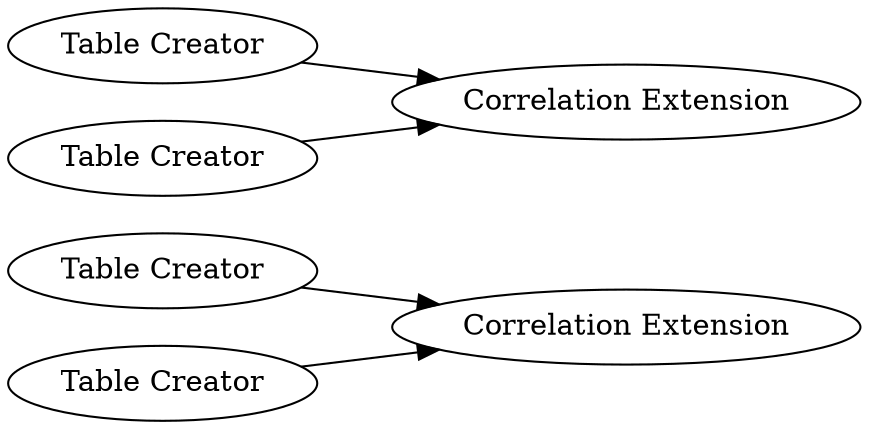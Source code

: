 digraph {
	17 -> 19
	22 -> 20
	21 -> 20
	18 -> 19
	20 [label="Correlation Extension"]
	22 [label="Table Creator"]
	18 [label="Table Creator"]
	21 [label="Table Creator"]
	17 [label="Table Creator"]
	19 [label="Correlation Extension"]
	rankdir=LR
}

